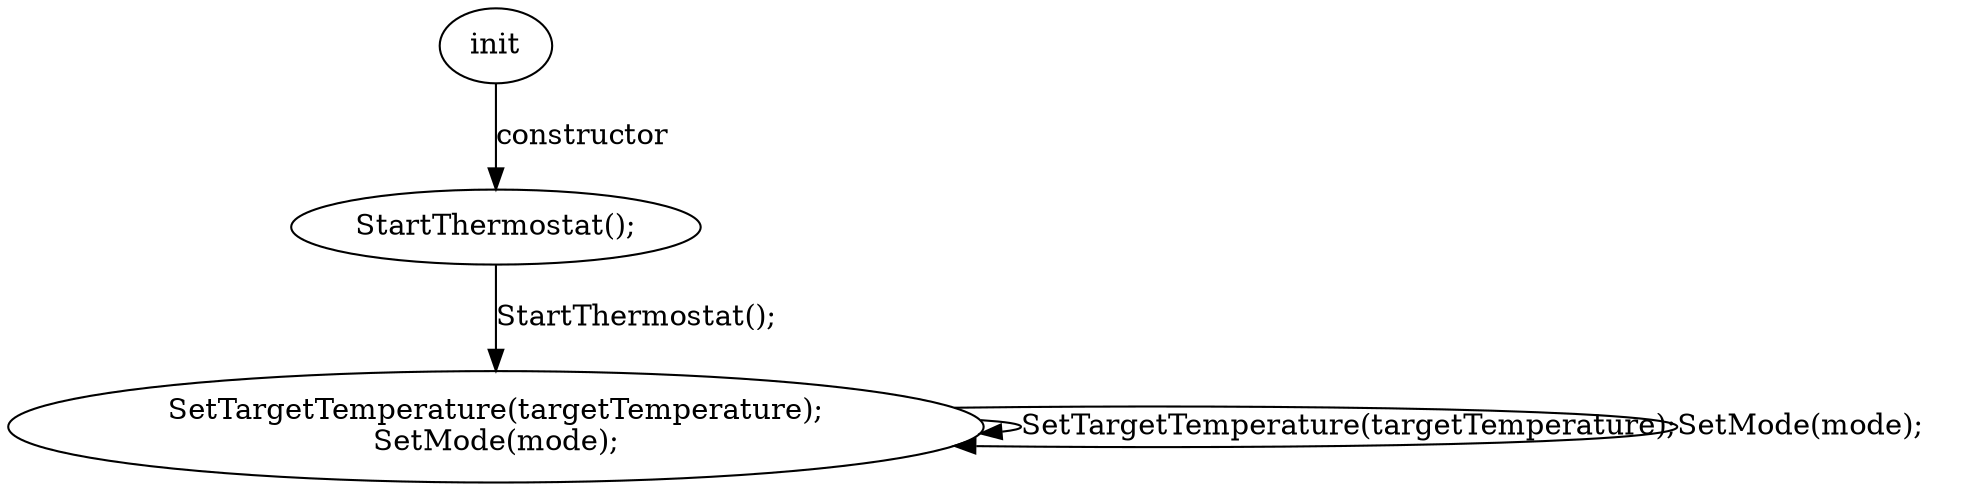 // Prueba
digraph {
	init [label=init]
	"1-0-0-" [label="StartThermostat();
"]
	init -> "1-0-0-" [label=constructor]
	"1-0-0-" [label="StartThermostat();
"]
	"0-2-3-" [label="SetTargetTemperature(targetTemperature);
SetMode(mode);
"]
	"1-0-0-" -> "0-2-3-" [label="StartThermostat();"]
	"0-2-3-" [label="SetTargetTemperature(targetTemperature);
SetMode(mode);
"]
	"0-2-3-" [label="SetTargetTemperature(targetTemperature);
SetMode(mode);
"]
	"0-2-3-" -> "0-2-3-" [label="SetTargetTemperature(targetTemperature);"]
	"0-2-3-" [label="SetTargetTemperature(targetTemperature);
SetMode(mode);
"]
	"0-2-3-" [label="SetTargetTemperature(targetTemperature);
SetMode(mode);
"]
	"0-2-3-" -> "0-2-3-" [label="SetMode(mode);"]
}
